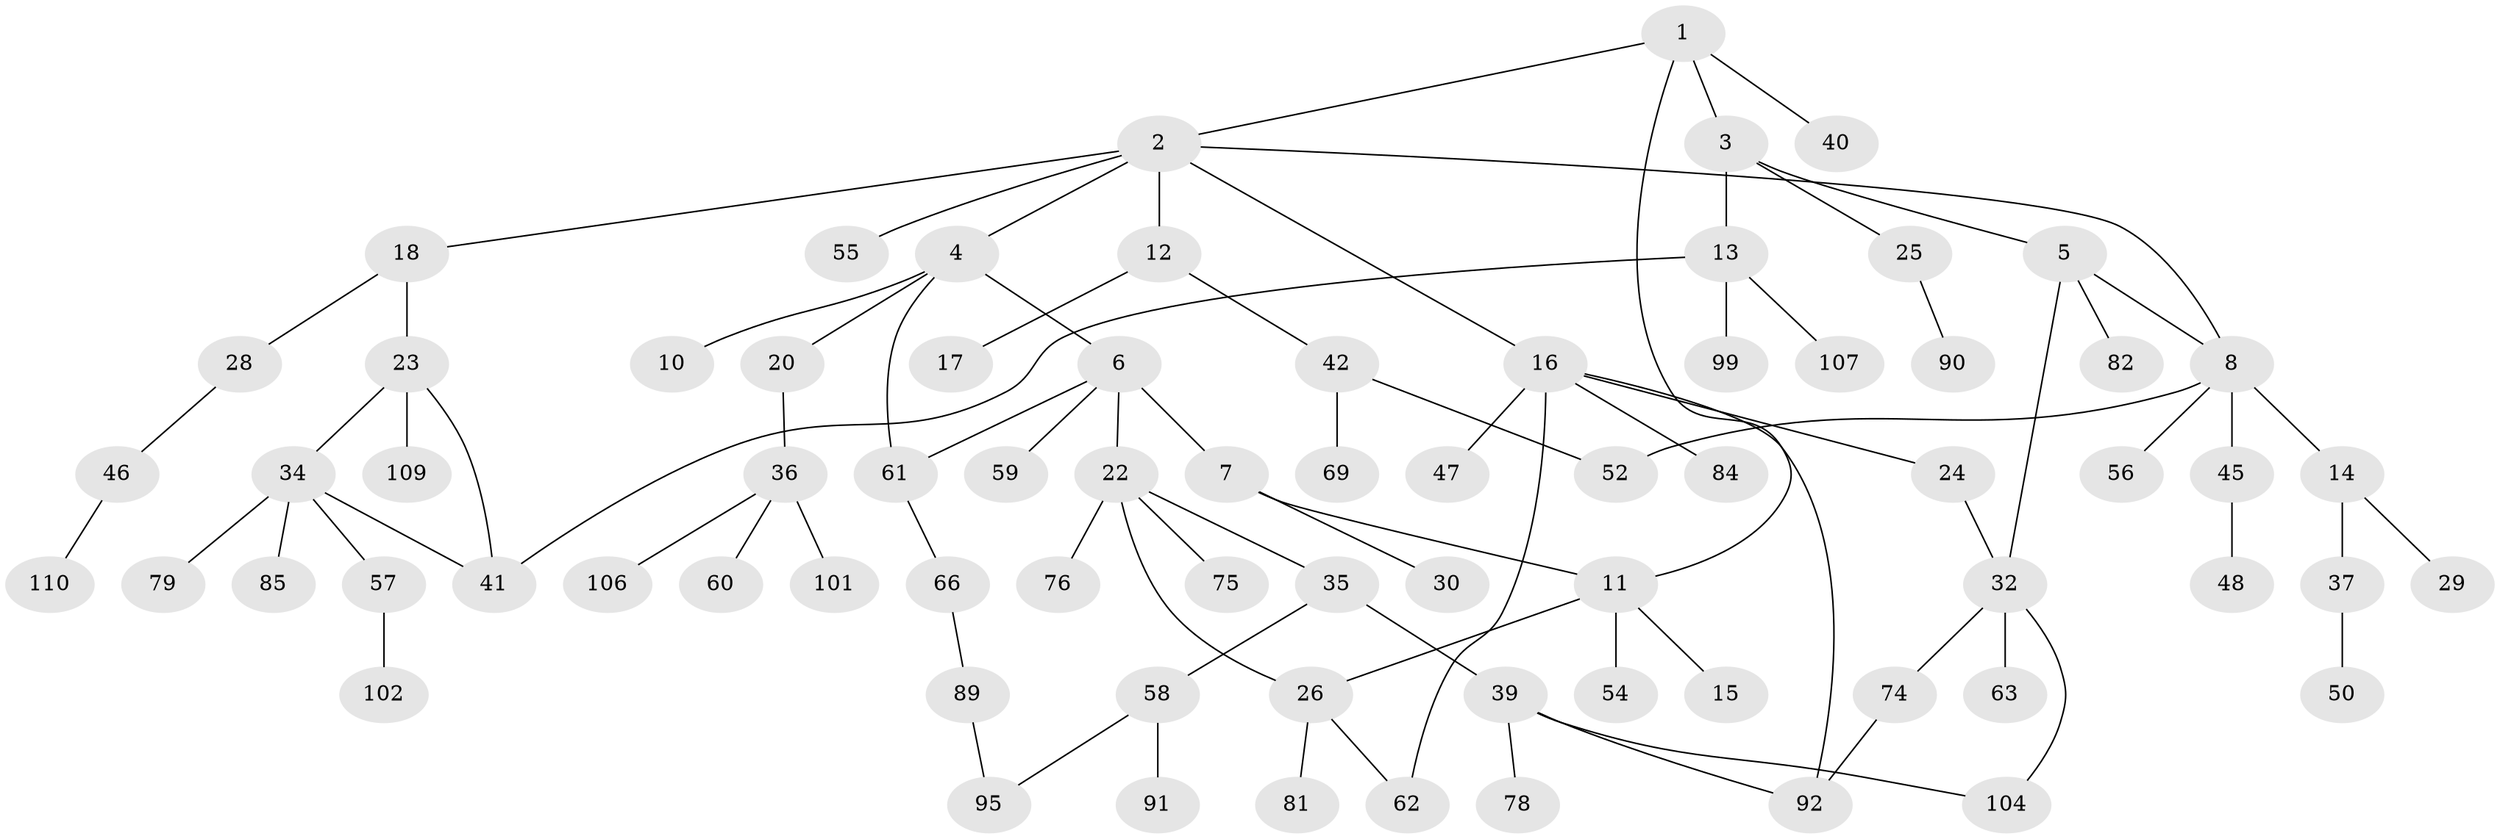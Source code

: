 // Generated by graph-tools (version 1.1) at 2025/51/02/27/25 19:51:37]
// undirected, 75 vertices, 87 edges
graph export_dot {
graph [start="1"]
  node [color=gray90,style=filled];
  1;
  2 [super="+31"];
  3;
  4;
  5;
  6 [super="+21"];
  7 [super="+9"];
  8 [super="+19"];
  10 [super="+67"];
  11 [super="+33"];
  12 [super="+51"];
  13 [super="+83"];
  14 [super="+80"];
  15;
  16 [super="+44"];
  17;
  18 [super="+65"];
  20 [super="+68"];
  22 [super="+27"];
  23 [super="+96"];
  24;
  25;
  26 [super="+87"];
  28 [super="+94"];
  29 [super="+98"];
  30;
  32 [super="+43"];
  34 [super="+53"];
  35;
  36 [super="+38"];
  37 [super="+71"];
  39 [super="+64"];
  40 [super="+49"];
  41 [super="+77"];
  42 [super="+73"];
  45 [super="+93"];
  46;
  47;
  48;
  50 [super="+72"];
  52 [super="+105"];
  54;
  55;
  56;
  57 [super="+88"];
  58 [super="+70"];
  59;
  60;
  61 [super="+86"];
  62 [super="+100"];
  63;
  66;
  69;
  74 [super="+103"];
  75;
  76;
  78;
  79;
  81 [super="+97"];
  82;
  84;
  85 [super="+108"];
  89;
  90;
  91 [super="+111"];
  92;
  95;
  99;
  101;
  102;
  104;
  106;
  107;
  109;
  110;
  1 -- 2;
  1 -- 3;
  1 -- 40;
  1 -- 11;
  2 -- 4;
  2 -- 12;
  2 -- 16;
  2 -- 18;
  2 -- 8;
  2 -- 55;
  3 -- 5;
  3 -- 13;
  3 -- 25;
  4 -- 6;
  4 -- 10;
  4 -- 20;
  4 -- 61;
  5 -- 8;
  5 -- 32;
  5 -- 82;
  6 -- 7;
  6 -- 22;
  6 -- 61;
  6 -- 59;
  7 -- 30;
  7 -- 11;
  8 -- 14;
  8 -- 56;
  8 -- 52;
  8 -- 45;
  11 -- 15;
  11 -- 26;
  11 -- 54;
  12 -- 17;
  12 -- 42;
  13 -- 99;
  13 -- 107;
  13 -- 41;
  14 -- 29;
  14 -- 37;
  16 -- 24;
  16 -- 47;
  16 -- 92;
  16 -- 84;
  16 -- 62;
  18 -- 23;
  18 -- 28;
  20 -- 36;
  22 -- 35;
  22 -- 75;
  22 -- 26;
  22 -- 76;
  23 -- 34;
  23 -- 41;
  23 -- 109;
  24 -- 32;
  25 -- 90;
  26 -- 62;
  26 -- 81;
  28 -- 46;
  32 -- 63;
  32 -- 74;
  32 -- 104;
  34 -- 79;
  34 -- 85;
  34 -- 57;
  34 -- 41;
  35 -- 39;
  35 -- 58;
  36 -- 101;
  36 -- 106;
  36 -- 60;
  37 -- 50;
  39 -- 104;
  39 -- 92;
  39 -- 78;
  42 -- 52;
  42 -- 69;
  45 -- 48;
  46 -- 110;
  57 -- 102;
  58 -- 91;
  58 -- 95;
  61 -- 66;
  66 -- 89;
  74 -- 92;
  89 -- 95;
}
